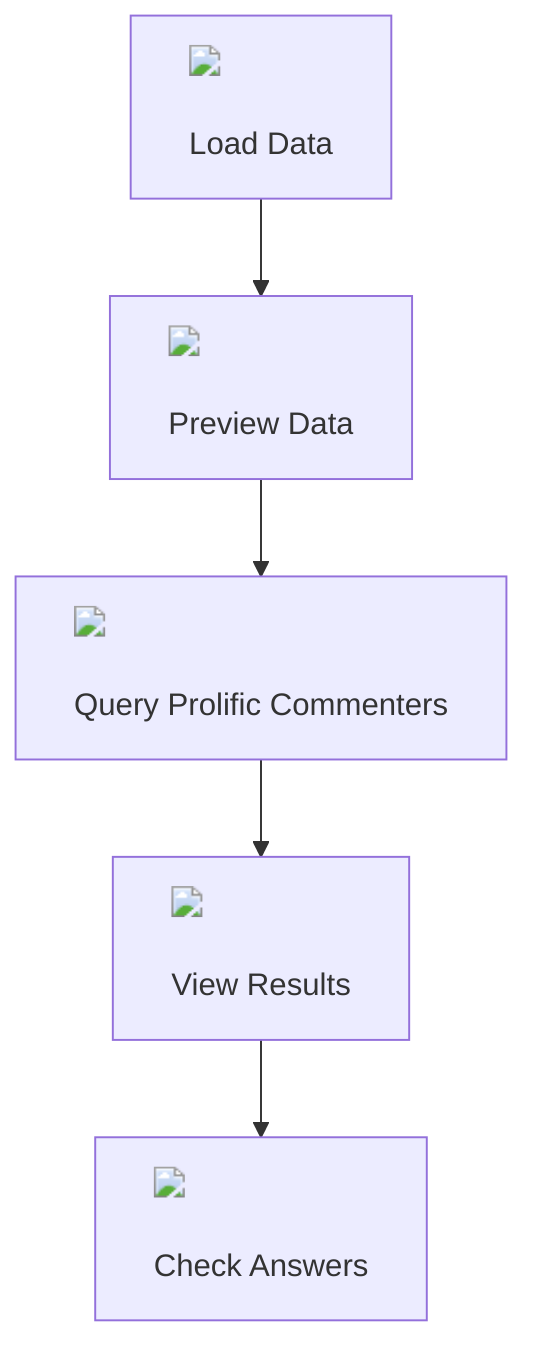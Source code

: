 flowchart TD
    A["<img src='file.svg'/> <br/> Load Data"] --> B["<img src='table.svg'/> <br/> Preview Data"]
    B --> C["<img src='column_split.svg'/> <br/> Query Prolific Commenters"]
    C --> D["<img src='table.svg'/> <br/> View Results"]
    D --> E["<img src='brain.svg'/> <br/> Check Answers"]
